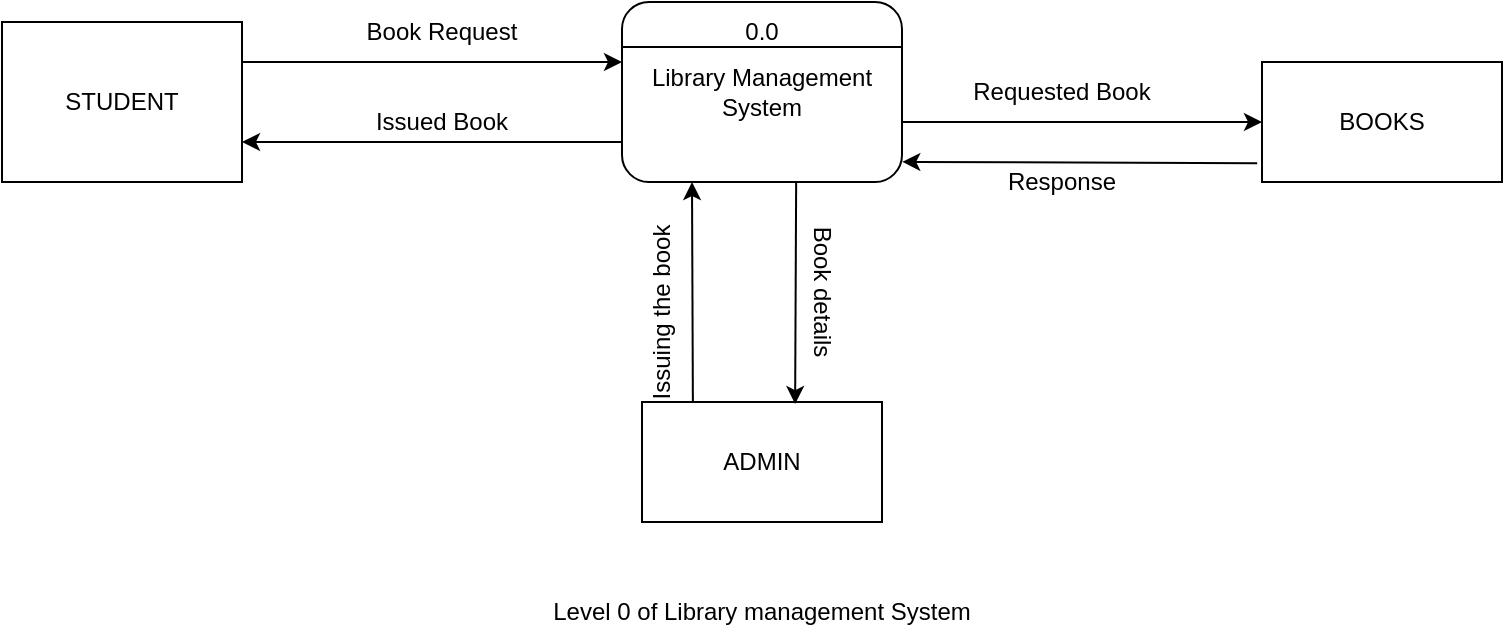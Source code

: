 <mxfile version="20.3.3" type="github">
  <diagram id="ui5f5kDRd81lQ1U5SkLZ" name="Page-1">
    <mxGraphModel dx="1037" dy="587" grid="1" gridSize="10" guides="1" tooltips="1" connect="1" arrows="1" fold="1" page="1" pageScale="1" pageWidth="850" pageHeight="1100" math="0" shadow="0">
      <root>
        <mxCell id="0" />
        <mxCell id="1" parent="0" />
        <mxCell id="sULcf-86bnU6yr5ZqWK2-1" value="STUDENT" style="rounded=0;whiteSpace=wrap;html=1;" parent="1" vertex="1">
          <mxGeometry x="60" y="180" width="120" height="80" as="geometry" />
        </mxCell>
        <mxCell id="sULcf-86bnU6yr5ZqWK2-2" value="BOOKS" style="rounded=0;whiteSpace=wrap;html=1;" parent="1" vertex="1">
          <mxGeometry x="690" y="200" width="120" height="60" as="geometry" />
        </mxCell>
        <mxCell id="sULcf-86bnU6yr5ZqWK2-5" value="" style="endArrow=classic;html=1;rounded=0;entryX=0;entryY=0.5;entryDx=0;entryDy=0;" parent="1" target="sULcf-86bnU6yr5ZqWK2-2" edge="1">
          <mxGeometry width="50" height="50" relative="1" as="geometry">
            <mxPoint x="510" y="230" as="sourcePoint" />
            <mxPoint x="450" y="270" as="targetPoint" />
          </mxGeometry>
        </mxCell>
        <mxCell id="sULcf-86bnU6yr5ZqWK2-6" value="Requested Book" style="text;html=1;strokeColor=none;fillColor=none;align=center;verticalAlign=middle;whiteSpace=wrap;rounded=0;" parent="1" vertex="1">
          <mxGeometry x="530" y="200" width="120" height="30" as="geometry" />
        </mxCell>
        <mxCell id="sULcf-86bnU6yr5ZqWK2-7" value="" style="endArrow=classic;html=1;rounded=0;exitX=1;exitY=0.25;exitDx=0;exitDy=0;" parent="1" source="sULcf-86bnU6yr5ZqWK2-1" edge="1">
          <mxGeometry width="50" height="50" relative="1" as="geometry">
            <mxPoint x="400" y="320" as="sourcePoint" />
            <mxPoint x="370" y="200" as="targetPoint" />
          </mxGeometry>
        </mxCell>
        <mxCell id="sULcf-86bnU6yr5ZqWK2-8" value="Book Request" style="text;html=1;strokeColor=none;fillColor=none;align=center;verticalAlign=middle;whiteSpace=wrap;rounded=0;" parent="1" vertex="1">
          <mxGeometry x="230" y="170" width="100" height="30" as="geometry" />
        </mxCell>
        <mxCell id="sULcf-86bnU6yr5ZqWK2-11" value="Library Management System" style="rounded=1;whiteSpace=wrap;html=1;" parent="1" vertex="1">
          <mxGeometry x="370" y="170" width="140" height="90" as="geometry" />
        </mxCell>
        <mxCell id="sULcf-86bnU6yr5ZqWK2-12" value="" style="endArrow=classic;html=1;rounded=0;entryX=1;entryY=0.75;entryDx=0;entryDy=0;" parent="1" target="sULcf-86bnU6yr5ZqWK2-1" edge="1">
          <mxGeometry width="50" height="50" relative="1" as="geometry">
            <mxPoint x="370" y="240" as="sourcePoint" />
            <mxPoint x="450" y="250" as="targetPoint" />
          </mxGeometry>
        </mxCell>
        <mxCell id="sULcf-86bnU6yr5ZqWK2-13" value="Issued Book" style="text;html=1;strokeColor=none;fillColor=none;align=center;verticalAlign=middle;whiteSpace=wrap;rounded=0;" parent="1" vertex="1">
          <mxGeometry x="210" y="215" width="140" height="30" as="geometry" />
        </mxCell>
        <mxCell id="sULcf-86bnU6yr5ZqWK2-14" value="ADMIN" style="rounded=0;whiteSpace=wrap;html=1;" parent="1" vertex="1">
          <mxGeometry x="380" y="370" width="120" height="60" as="geometry" />
        </mxCell>
        <mxCell id="sULcf-86bnU6yr5ZqWK2-15" value="" style="endArrow=classic;html=1;rounded=0;exitX=0.212;exitY=-0.001;exitDx=0;exitDy=0;exitPerimeter=0;entryX=0.25;entryY=1;entryDx=0;entryDy=0;" parent="1" source="sULcf-86bnU6yr5ZqWK2-14" target="sULcf-86bnU6yr5ZqWK2-11" edge="1">
          <mxGeometry width="50" height="50" relative="1" as="geometry">
            <mxPoint x="400" y="290" as="sourcePoint" />
            <mxPoint x="450" y="240" as="targetPoint" />
          </mxGeometry>
        </mxCell>
        <mxCell id="sULcf-86bnU6yr5ZqWK2-16" value="" style="endArrow=classic;html=1;rounded=0;entryX=0.638;entryY=0.017;entryDx=0;entryDy=0;entryPerimeter=0;exitX=0.622;exitY=0.996;exitDx=0;exitDy=0;exitPerimeter=0;" parent="1" source="sULcf-86bnU6yr5ZqWK2-11" target="sULcf-86bnU6yr5ZqWK2-14" edge="1">
          <mxGeometry width="50" height="50" relative="1" as="geometry">
            <mxPoint x="400" y="290" as="sourcePoint" />
            <mxPoint x="450" y="240" as="targetPoint" />
          </mxGeometry>
        </mxCell>
        <mxCell id="sULcf-86bnU6yr5ZqWK2-17" value="" style="endArrow=none;html=1;rounded=0;entryX=1;entryY=0.25;entryDx=0;entryDy=0;exitX=0;exitY=0.25;exitDx=0;exitDy=0;" parent="1" source="sULcf-86bnU6yr5ZqWK2-11" target="sULcf-86bnU6yr5ZqWK2-11" edge="1">
          <mxGeometry width="50" height="50" relative="1" as="geometry">
            <mxPoint x="370" y="310" as="sourcePoint" />
            <mxPoint x="420" y="260" as="targetPoint" />
          </mxGeometry>
        </mxCell>
        <mxCell id="sULcf-86bnU6yr5ZqWK2-18" value="0.0" style="text;html=1;strokeColor=none;fillColor=none;align=center;verticalAlign=middle;whiteSpace=wrap;rounded=0;" parent="1" vertex="1">
          <mxGeometry x="410" y="170" width="60" height="30" as="geometry" />
        </mxCell>
        <mxCell id="sULcf-86bnU6yr5ZqWK2-19" value="Book details" style="text;html=1;strokeColor=none;fillColor=none;align=center;verticalAlign=middle;whiteSpace=wrap;rounded=0;rotation=90;" parent="1" vertex="1">
          <mxGeometry x="425" y="300" width="90" height="30" as="geometry" />
        </mxCell>
        <mxCell id="sULcf-86bnU6yr5ZqWK2-20" value="Issuing the book" style="text;html=1;strokeColor=none;fillColor=none;align=center;verticalAlign=middle;whiteSpace=wrap;rounded=0;rotation=-90;" parent="1" vertex="1">
          <mxGeometry x="340" y="310" width="100" height="30" as="geometry" />
        </mxCell>
        <mxCell id="sULcf-86bnU6yr5ZqWK2-21" value="Level 0 of Library management System" style="text;html=1;strokeColor=none;fillColor=none;align=center;verticalAlign=middle;whiteSpace=wrap;rounded=0;" parent="1" vertex="1">
          <mxGeometry x="320" y="460" width="240" height="30" as="geometry" />
        </mxCell>
        <mxCell id="m4ADA2V6pezcn5woRUJv-1" value="" style="endArrow=classic;html=1;rounded=0;entryX=1.001;entryY=0.888;entryDx=0;entryDy=0;entryPerimeter=0;exitX=-0.02;exitY=0.844;exitDx=0;exitDy=0;exitPerimeter=0;" edge="1" parent="1" source="sULcf-86bnU6yr5ZqWK2-2" target="sULcf-86bnU6yr5ZqWK2-11">
          <mxGeometry width="50" height="50" relative="1" as="geometry">
            <mxPoint x="400" y="330" as="sourcePoint" />
            <mxPoint x="450" y="280" as="targetPoint" />
          </mxGeometry>
        </mxCell>
        <mxCell id="m4ADA2V6pezcn5woRUJv-2" value="Response" style="text;html=1;strokeColor=none;fillColor=none;align=center;verticalAlign=middle;whiteSpace=wrap;rounded=0;" vertex="1" parent="1">
          <mxGeometry x="560" y="245" width="60" height="30" as="geometry" />
        </mxCell>
      </root>
    </mxGraphModel>
  </diagram>
</mxfile>
